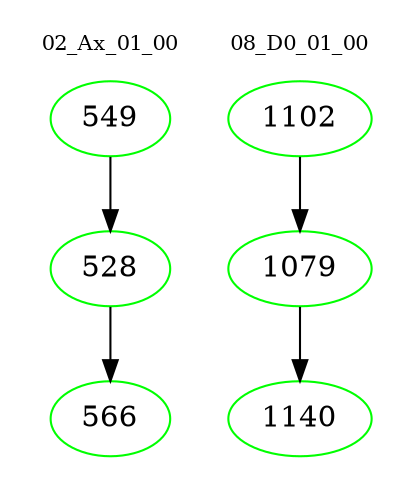 digraph{
subgraph cluster_0 {
color = white
label = "02_Ax_01_00";
fontsize=10;
T0_549 [label="549", color="green"]
T0_549 -> T0_528 [color="black"]
T0_528 [label="528", color="green"]
T0_528 -> T0_566 [color="black"]
T0_566 [label="566", color="green"]
}
subgraph cluster_1 {
color = white
label = "08_D0_01_00";
fontsize=10;
T1_1102 [label="1102", color="green"]
T1_1102 -> T1_1079 [color="black"]
T1_1079 [label="1079", color="green"]
T1_1079 -> T1_1140 [color="black"]
T1_1140 [label="1140", color="green"]
}
}
